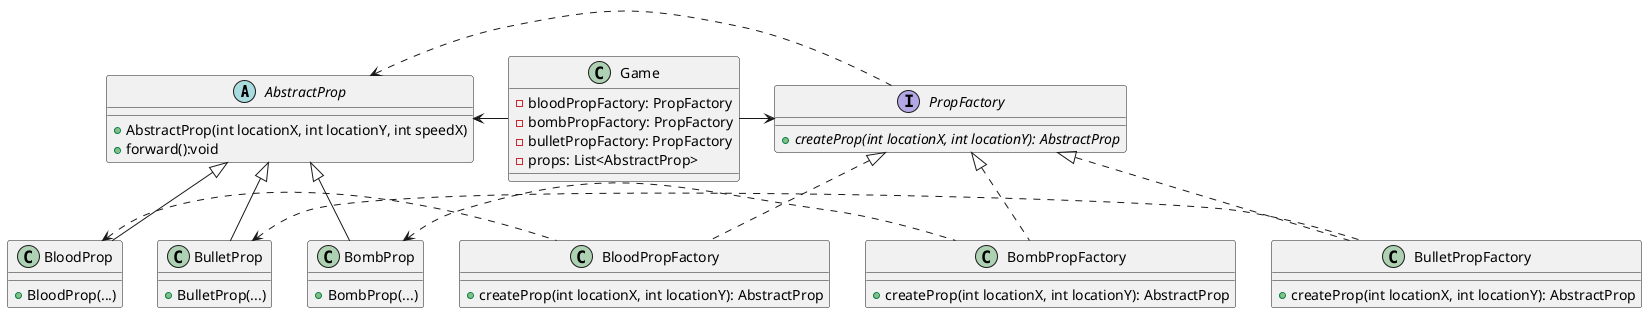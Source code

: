 @startuml
'https://plantuml.com/class-diagram


abstract class AbstractProp {
    + AbstractProp(int locationX, int locationY, int speedX)
    + forward():void
}

class Game {
    - bloodPropFactory: PropFactory
    - bombPropFactory: PropFactory
    - bulletPropFactory: PropFactory
    - props: List<AbstractProp>
}

interface PropFactory {
    + {abstract} createProp(int locationX, int locationY): AbstractProp
}

Game -> PropFactory
AbstractProp <- Game

class BloodProp {
    + BloodProp(...)
}
class BombProp {
    + BombProp(...)
}
class BulletProp {
    + BulletProp(...)
}

AbstractProp <|-- BloodProp
AbstractProp <|-- BombProp
AbstractProp <|-- BulletProp



class BloodPropFactory{
    + createProp(int locationX, int locationY): AbstractProp
}
class BombPropFactory{
    + createProp(int locationX, int locationY): AbstractProp
}
class BulletPropFactory{
    + createProp(int locationX, int locationY): AbstractProp
}

PropFactory <|.. BloodPropFactory
PropFactory <|.. BombPropFactory
PropFactory <|.. BulletPropFactory
AbstractProp <. PropFactory

BloodProp <. BloodPropFactory
BombProp <. BombPropFactory
BulletProp <. BulletPropFactory




@enduml